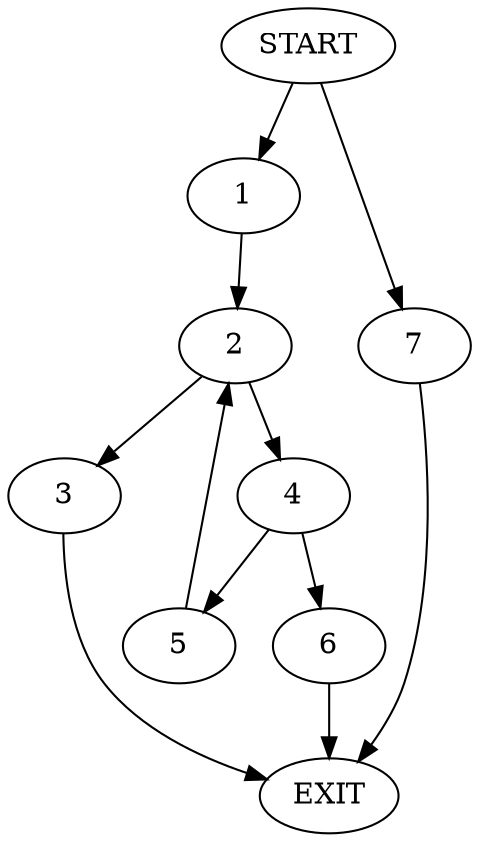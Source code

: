 digraph {
0 [label="START"]
8 [label="EXIT"]
0 -> 1
1 -> 2
2 -> 3
2 -> 4
4 -> 5
4 -> 6
3 -> 8
5 -> 2
6 -> 8
0 -> 7
7 -> 8
}
